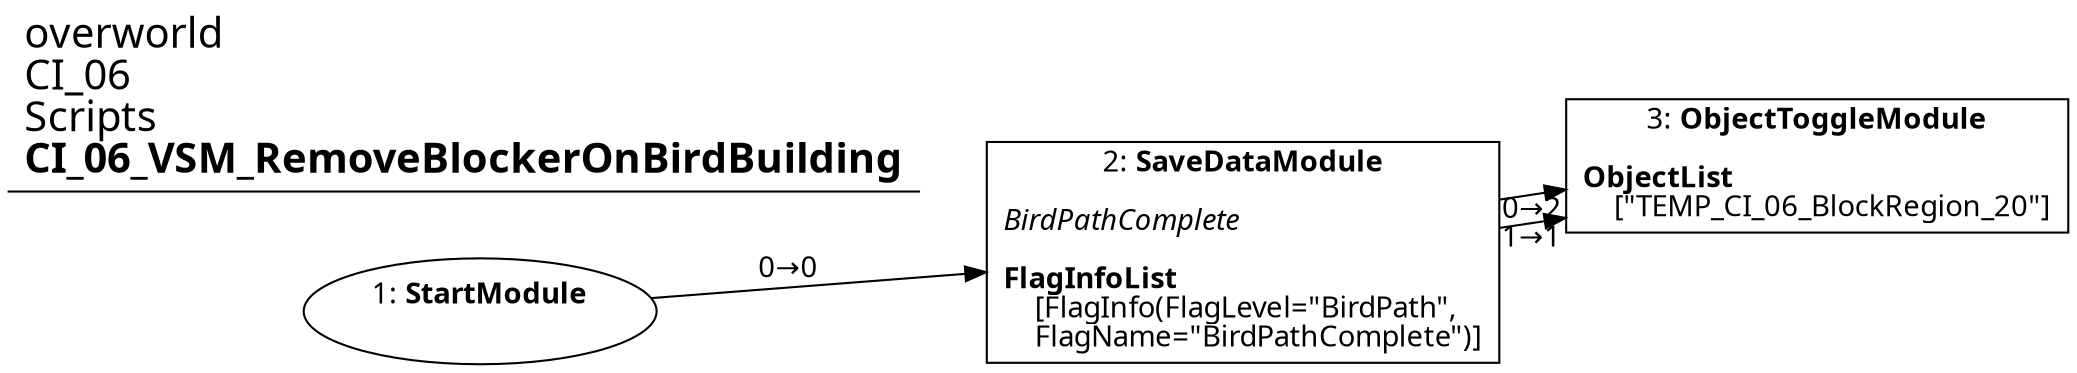 digraph {
    layout = fdp;
    overlap = prism;
    sep = "+16";
    splines = spline;

    node [ shape = box ];

    graph [ fontname = "Segoe UI" ];
    node [ fontname = "Segoe UI" ];
    edge [ fontname = "Segoe UI" ];

    1 [ label = <1: <b>StartModule</b><br/><br/>> ];
    1 [ shape = oval ]
    1 [ pos = "0.162,-0.291!" ];
    1 -> 2 [ label = "0→0" ];

    2 [ label = <2: <b>SaveDataModule</b><br/><br/><i>BirdPathComplete<br align="left"/></i><br align="left"/><b>FlagInfoList</b><br align="left"/>    [FlagInfo(FlagLevel=&quot;BirdPath&quot;, <br align="left"/>    FlagName=&quot;BirdPathComplete&quot;)]<br align="left"/>> ];
    2 [ pos = "0.365,-0.291!" ];
    2 -> 3 [ label = "0→2" ];
    2 -> 3 [ label = "1→1" ];

    3 [ label = <3: <b>ObjectToggleModule</b><br/><br/><b>ObjectList</b><br align="left"/>    [&quot;TEMP_CI_06_BlockRegion_20&quot;]<br align="left"/>> ];
    3 [ pos = "0.637,-0.26700002!" ];

    title [ pos = "0.16100001,-0.266!" ];
    title [ shape = underline ];
    title [ label = <<font point-size="20">overworld<br align="left"/>CI_06<br align="left"/>Scripts<br align="left"/><b>CI_06_VSM_RemoveBlockerOnBirdBuilding</b><br align="left"/></font>> ];
}
